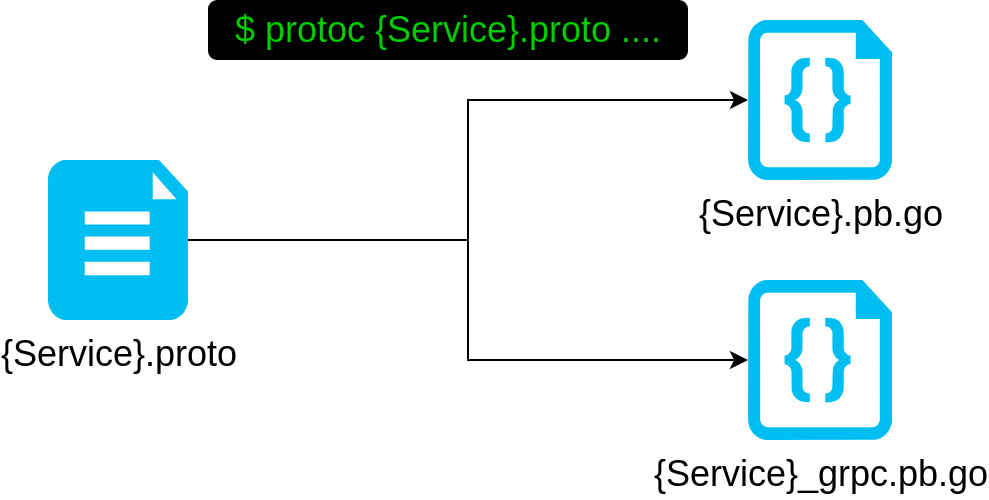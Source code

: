 <mxfile version="14.5.3" type="github">
  <diagram id="19iYjF7CPZzja7_KVYLb" name="Page-1">
    <mxGraphModel dx="981" dy="559" grid="1" gridSize="10" guides="1" tooltips="1" connect="1" arrows="1" fold="1" page="1" pageScale="1" pageWidth="850" pageHeight="1100" math="0" shadow="0">
      <root>
        <mxCell id="0" />
        <mxCell id="1" parent="0" />
        <mxCell id="0EW2RadKRIt1BQLYg2rv-4" style="edgeStyle=orthogonalEdgeStyle;rounded=0;orthogonalLoop=1;jettySize=auto;html=1;fontSize=18;" edge="1" parent="1" source="0EW2RadKRIt1BQLYg2rv-1" target="0EW2RadKRIt1BQLYg2rv-2">
          <mxGeometry relative="1" as="geometry" />
        </mxCell>
        <mxCell id="0EW2RadKRIt1BQLYg2rv-5" style="edgeStyle=orthogonalEdgeStyle;rounded=0;orthogonalLoop=1;jettySize=auto;html=1;fontSize=18;" edge="1" parent="1" source="0EW2RadKRIt1BQLYg2rv-1" target="0EW2RadKRIt1BQLYg2rv-3">
          <mxGeometry relative="1" as="geometry" />
        </mxCell>
        <mxCell id="0EW2RadKRIt1BQLYg2rv-1" value="{Service}.proto" style="verticalLabelPosition=bottom;html=1;verticalAlign=top;align=center;strokeColor=none;fillColor=#00BEF2;shape=mxgraph.azure.file_2;pointerEvents=1;fontSize=18;" vertex="1" parent="1">
          <mxGeometry x="160" y="230" width="70" height="80" as="geometry" />
        </mxCell>
        <mxCell id="0EW2RadKRIt1BQLYg2rv-2" value="{Service}.pb.go" style="verticalLabelPosition=bottom;html=1;verticalAlign=top;align=center;strokeColor=none;fillColor=#00BEF2;shape=mxgraph.azure.code_file;pointerEvents=1;fontSize=18;" vertex="1" parent="1">
          <mxGeometry x="510" y="160" width="72" height="80" as="geometry" />
        </mxCell>
        <mxCell id="0EW2RadKRIt1BQLYg2rv-3" value="{Service}_grpc.pb.go" style="verticalLabelPosition=bottom;html=1;verticalAlign=top;align=center;strokeColor=none;fillColor=#00BEF2;shape=mxgraph.azure.code_file;pointerEvents=1;fontSize=18;" vertex="1" parent="1">
          <mxGeometry x="510" y="290" width="72" height="80" as="geometry" />
        </mxCell>
        <mxCell id="0EW2RadKRIt1BQLYg2rv-6" value="$ protoc {Service}.proto ...." style="text;html=1;strokeColor=none;align=center;verticalAlign=middle;whiteSpace=wrap;rounded=1;fillColor=#000000;fontColor=#00CC00;fontSize=18;" vertex="1" parent="1">
          <mxGeometry x="240" y="150" width="240" height="30" as="geometry" />
        </mxCell>
      </root>
    </mxGraphModel>
  </diagram>
</mxfile>
